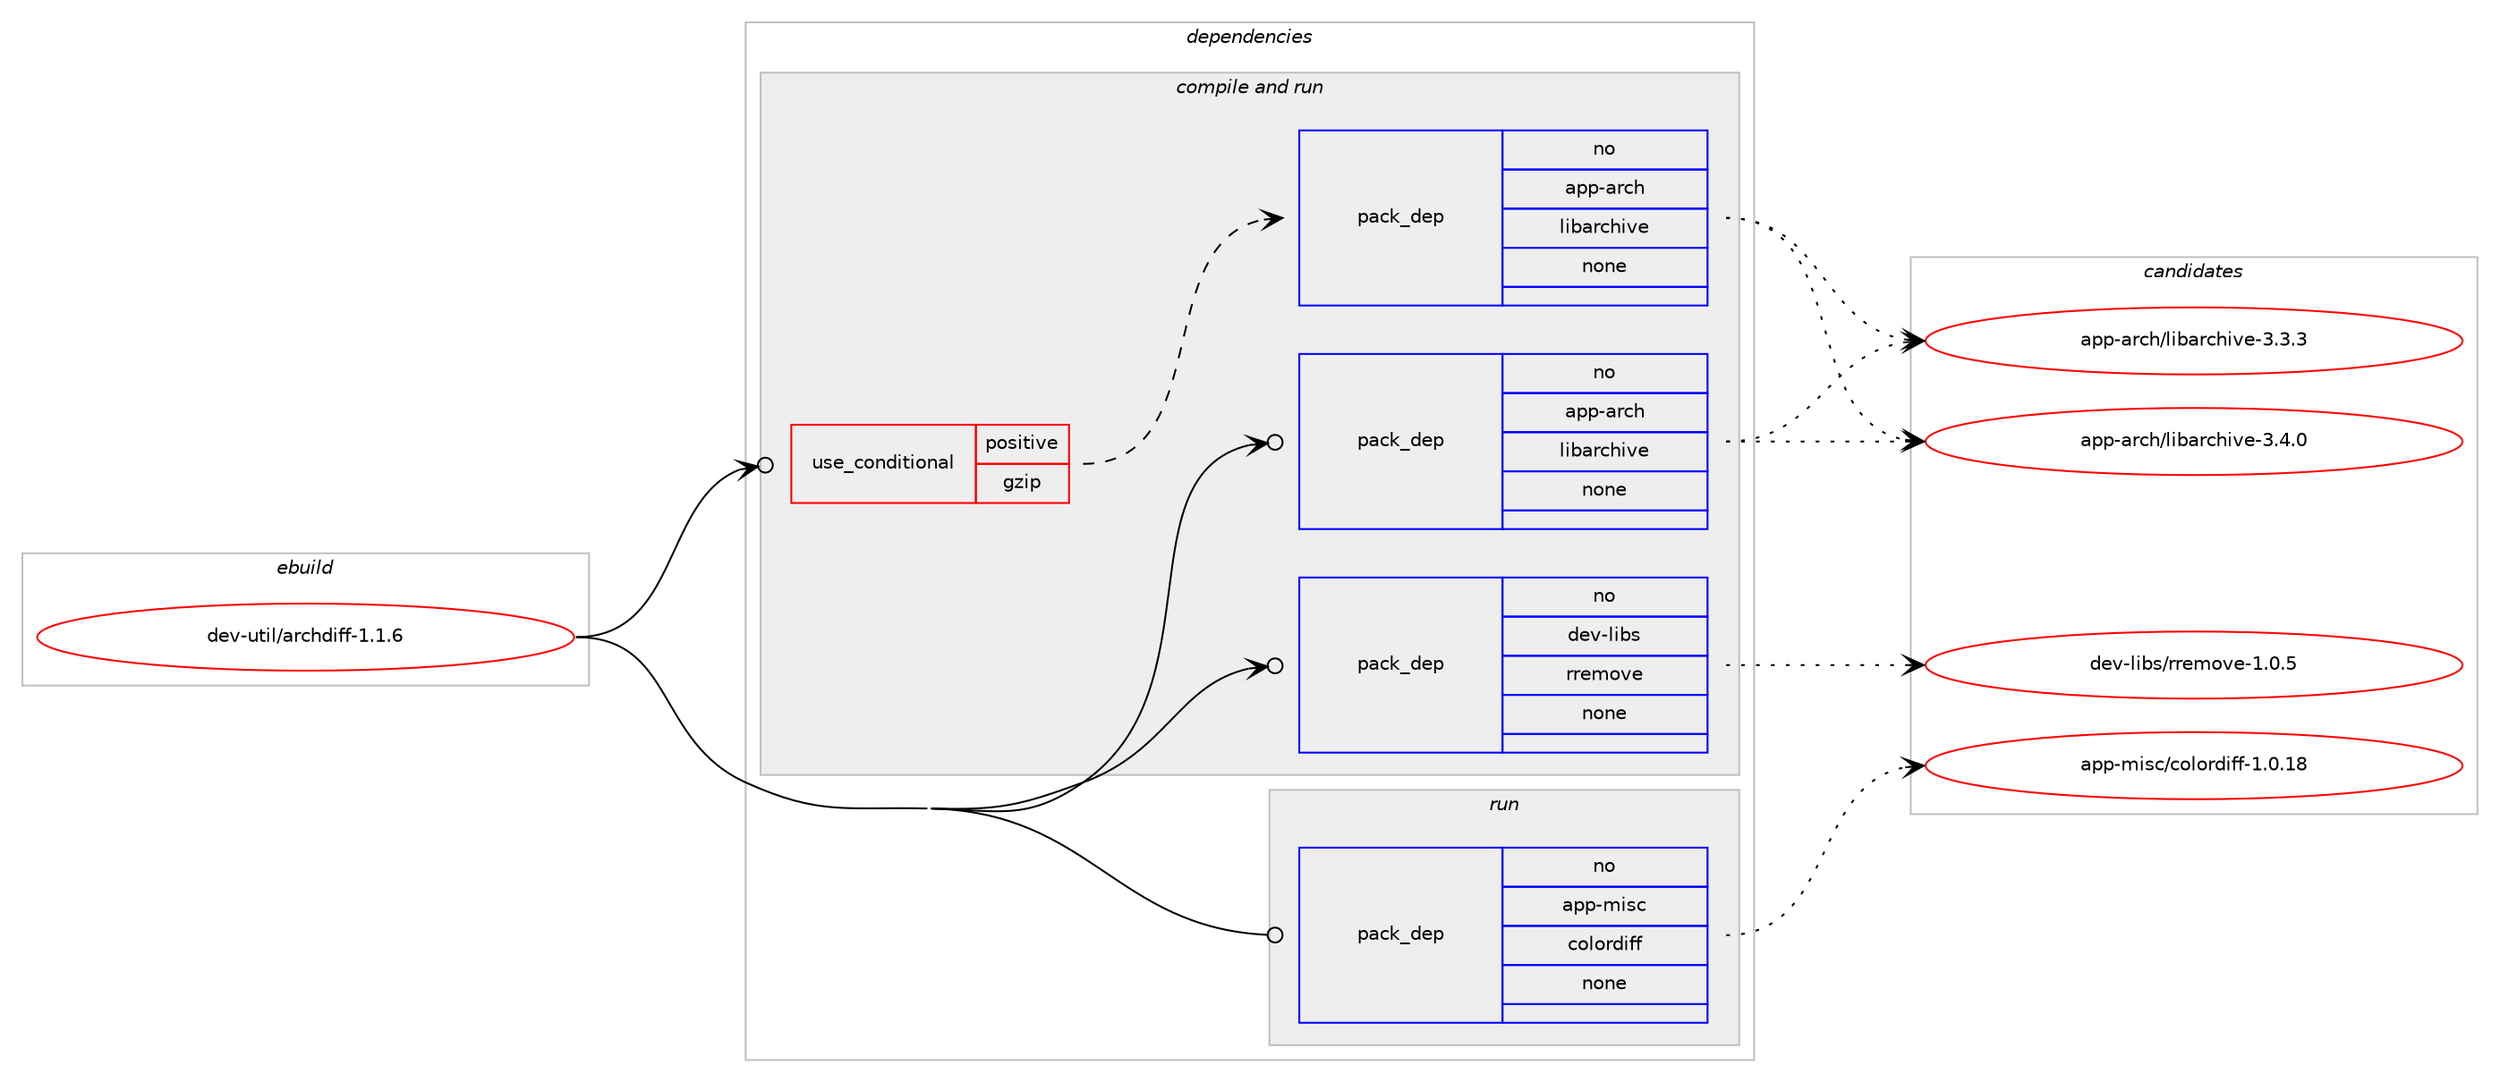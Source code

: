 digraph prolog {

# *************
# Graph options
# *************

newrank=true;
concentrate=true;
compound=true;
graph [rankdir=LR,fontname=Helvetica,fontsize=10,ranksep=1.5];#, ranksep=2.5, nodesep=0.2];
edge  [arrowhead=vee];
node  [fontname=Helvetica,fontsize=10];

# **********
# The ebuild
# **********

subgraph cluster_leftcol {
color=gray;
rank=same;
label=<<i>ebuild</i>>;
id [label="dev-util/archdiff-1.1.6", color=red, width=4, href="../dev-util/archdiff-1.1.6.svg"];
}

# ****************
# The dependencies
# ****************

subgraph cluster_midcol {
color=gray;
label=<<i>dependencies</i>>;
subgraph cluster_compile {
fillcolor="#eeeeee";
style=filled;
label=<<i>compile</i>>;
}
subgraph cluster_compileandrun {
fillcolor="#eeeeee";
style=filled;
label=<<i>compile and run</i>>;
subgraph cond181776 {
dependency725390 [label=<<TABLE BORDER="0" CELLBORDER="1" CELLSPACING="0" CELLPADDING="4"><TR><TD ROWSPAN="3" CELLPADDING="10">use_conditional</TD></TR><TR><TD>positive</TD></TR><TR><TD>gzip</TD></TR></TABLE>>, shape=none, color=red];
subgraph pack531519 {
dependency725391 [label=<<TABLE BORDER="0" CELLBORDER="1" CELLSPACING="0" CELLPADDING="4" WIDTH="220"><TR><TD ROWSPAN="6" CELLPADDING="30">pack_dep</TD></TR><TR><TD WIDTH="110">no</TD></TR><TR><TD>app-arch</TD></TR><TR><TD>libarchive</TD></TR><TR><TD>none</TD></TR><TR><TD></TD></TR></TABLE>>, shape=none, color=blue];
}
dependency725390:e -> dependency725391:w [weight=20,style="dashed",arrowhead="vee"];
}
id:e -> dependency725390:w [weight=20,style="solid",arrowhead="odotvee"];
subgraph pack531520 {
dependency725392 [label=<<TABLE BORDER="0" CELLBORDER="1" CELLSPACING="0" CELLPADDING="4" WIDTH="220"><TR><TD ROWSPAN="6" CELLPADDING="30">pack_dep</TD></TR><TR><TD WIDTH="110">no</TD></TR><TR><TD>app-arch</TD></TR><TR><TD>libarchive</TD></TR><TR><TD>none</TD></TR><TR><TD></TD></TR></TABLE>>, shape=none, color=blue];
}
id:e -> dependency725392:w [weight=20,style="solid",arrowhead="odotvee"];
subgraph pack531521 {
dependency725393 [label=<<TABLE BORDER="0" CELLBORDER="1" CELLSPACING="0" CELLPADDING="4" WIDTH="220"><TR><TD ROWSPAN="6" CELLPADDING="30">pack_dep</TD></TR><TR><TD WIDTH="110">no</TD></TR><TR><TD>dev-libs</TD></TR><TR><TD>rremove</TD></TR><TR><TD>none</TD></TR><TR><TD></TD></TR></TABLE>>, shape=none, color=blue];
}
id:e -> dependency725393:w [weight=20,style="solid",arrowhead="odotvee"];
}
subgraph cluster_run {
fillcolor="#eeeeee";
style=filled;
label=<<i>run</i>>;
subgraph pack531522 {
dependency725394 [label=<<TABLE BORDER="0" CELLBORDER="1" CELLSPACING="0" CELLPADDING="4" WIDTH="220"><TR><TD ROWSPAN="6" CELLPADDING="30">pack_dep</TD></TR><TR><TD WIDTH="110">no</TD></TR><TR><TD>app-misc</TD></TR><TR><TD>colordiff</TD></TR><TR><TD>none</TD></TR><TR><TD></TD></TR></TABLE>>, shape=none, color=blue];
}
id:e -> dependency725394:w [weight=20,style="solid",arrowhead="odot"];
}
}

# **************
# The candidates
# **************

subgraph cluster_choices {
rank=same;
color=gray;
label=<<i>candidates</i>>;

subgraph choice531519 {
color=black;
nodesep=1;
choice9711211245971149910447108105989711499104105118101455146514651 [label="app-arch/libarchive-3.3.3", color=red, width=4,href="../app-arch/libarchive-3.3.3.svg"];
choice9711211245971149910447108105989711499104105118101455146524648 [label="app-arch/libarchive-3.4.0", color=red, width=4,href="../app-arch/libarchive-3.4.0.svg"];
dependency725391:e -> choice9711211245971149910447108105989711499104105118101455146514651:w [style=dotted,weight="100"];
dependency725391:e -> choice9711211245971149910447108105989711499104105118101455146524648:w [style=dotted,weight="100"];
}
subgraph choice531520 {
color=black;
nodesep=1;
choice9711211245971149910447108105989711499104105118101455146514651 [label="app-arch/libarchive-3.3.3", color=red, width=4,href="../app-arch/libarchive-3.3.3.svg"];
choice9711211245971149910447108105989711499104105118101455146524648 [label="app-arch/libarchive-3.4.0", color=red, width=4,href="../app-arch/libarchive-3.4.0.svg"];
dependency725392:e -> choice9711211245971149910447108105989711499104105118101455146514651:w [style=dotted,weight="100"];
dependency725392:e -> choice9711211245971149910447108105989711499104105118101455146524648:w [style=dotted,weight="100"];
}
subgraph choice531521 {
color=black;
nodesep=1;
choice100101118451081059811547114114101109111118101454946484653 [label="dev-libs/rremove-1.0.5", color=red, width=4,href="../dev-libs/rremove-1.0.5.svg"];
dependency725393:e -> choice100101118451081059811547114114101109111118101454946484653:w [style=dotted,weight="100"];
}
subgraph choice531522 {
color=black;
nodesep=1;
choice971121124510910511599479911110811111410010510210245494648464956 [label="app-misc/colordiff-1.0.18", color=red, width=4,href="../app-misc/colordiff-1.0.18.svg"];
dependency725394:e -> choice971121124510910511599479911110811111410010510210245494648464956:w [style=dotted,weight="100"];
}
}

}
